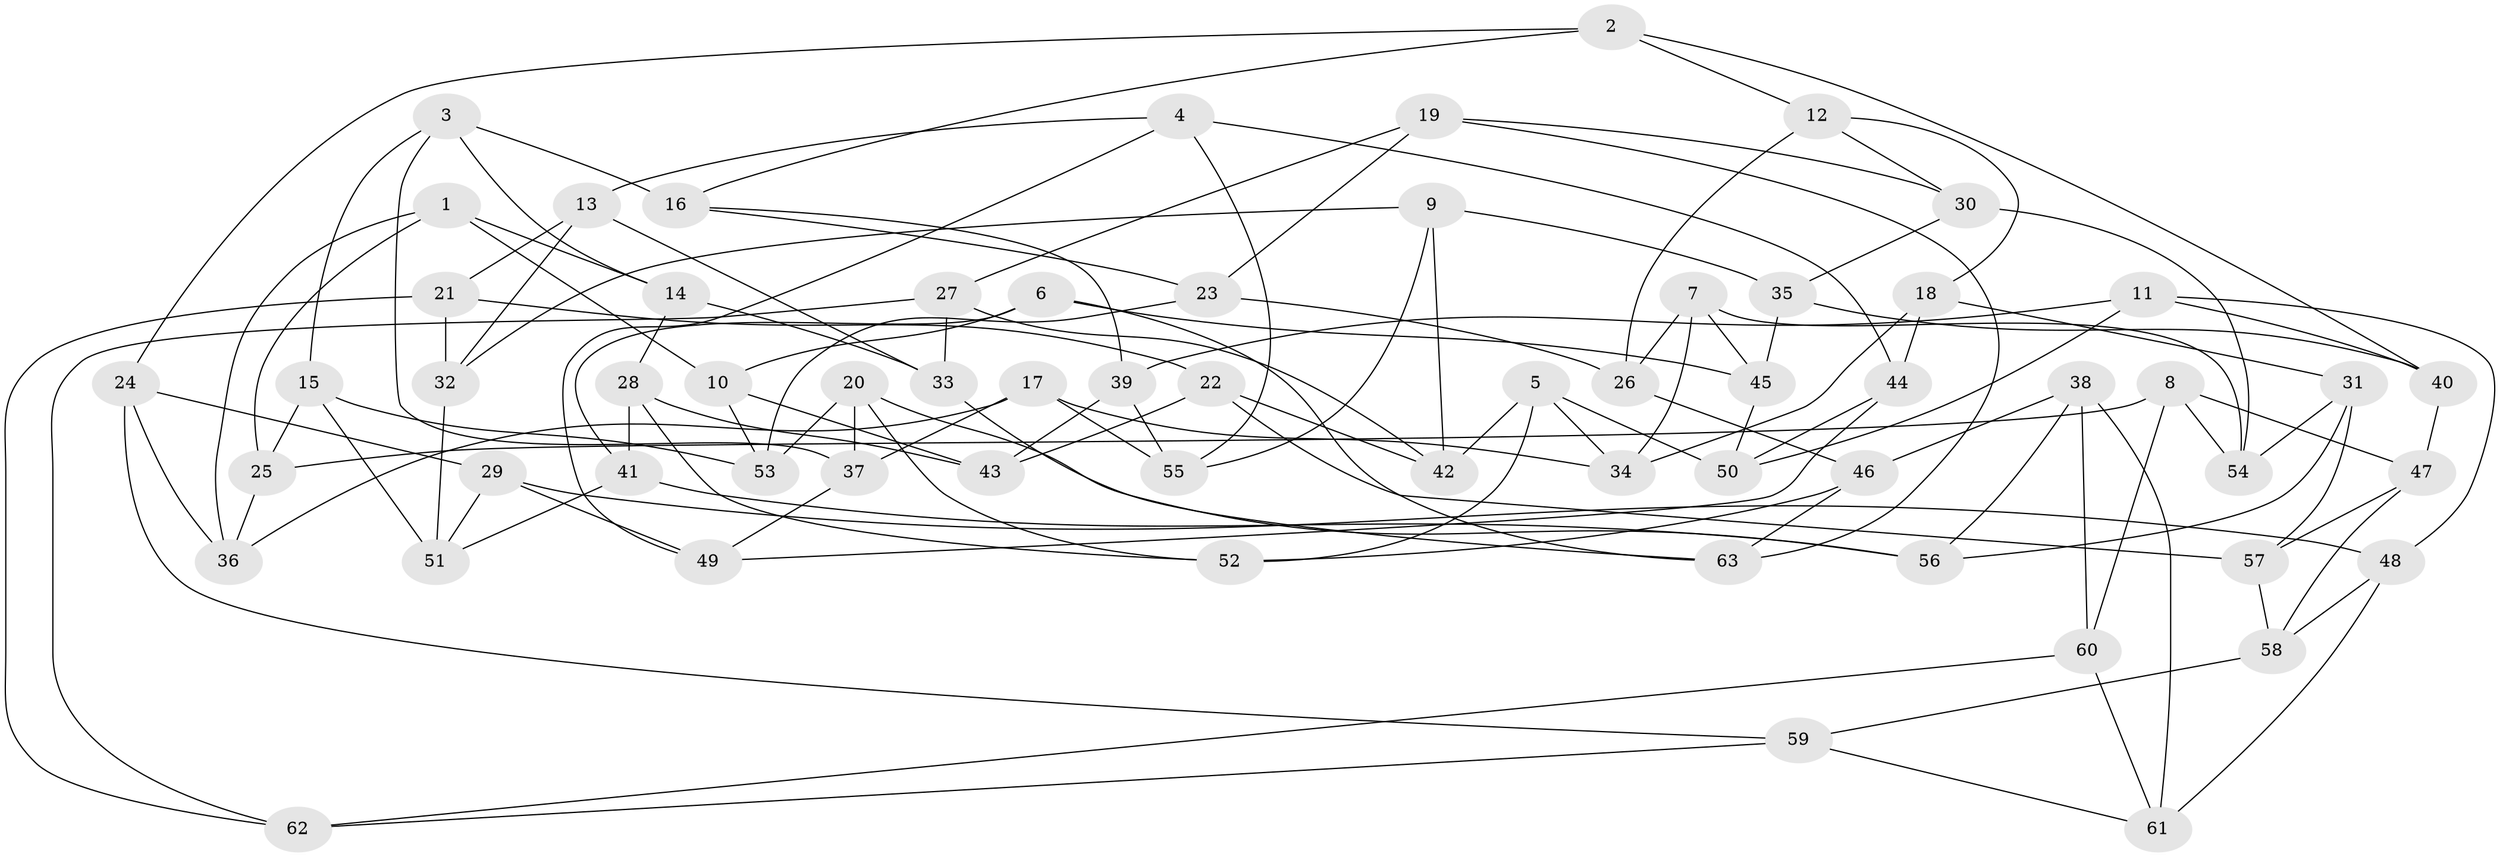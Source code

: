 // coarse degree distribution, {5: 0.1, 4: 0.15, 6: 0.3, 7: 0.3, 8: 0.15}
// Generated by graph-tools (version 1.1) at 2025/38/03/04/25 23:38:18]
// undirected, 63 vertices, 126 edges
graph export_dot {
  node [color=gray90,style=filled];
  1;
  2;
  3;
  4;
  5;
  6;
  7;
  8;
  9;
  10;
  11;
  12;
  13;
  14;
  15;
  16;
  17;
  18;
  19;
  20;
  21;
  22;
  23;
  24;
  25;
  26;
  27;
  28;
  29;
  30;
  31;
  32;
  33;
  34;
  35;
  36;
  37;
  38;
  39;
  40;
  41;
  42;
  43;
  44;
  45;
  46;
  47;
  48;
  49;
  50;
  51;
  52;
  53;
  54;
  55;
  56;
  57;
  58;
  59;
  60;
  61;
  62;
  63;
  1 -- 10;
  1 -- 14;
  1 -- 36;
  1 -- 25;
  2 -- 16;
  2 -- 24;
  2 -- 12;
  2 -- 40;
  3 -- 37;
  3 -- 15;
  3 -- 14;
  3 -- 16;
  4 -- 44;
  4 -- 55;
  4 -- 13;
  4 -- 49;
  5 -- 34;
  5 -- 50;
  5 -- 42;
  5 -- 52;
  6 -- 63;
  6 -- 10;
  6 -- 41;
  6 -- 45;
  7 -- 34;
  7 -- 45;
  7 -- 54;
  7 -- 26;
  8 -- 60;
  8 -- 54;
  8 -- 25;
  8 -- 47;
  9 -- 32;
  9 -- 42;
  9 -- 55;
  9 -- 35;
  10 -- 43;
  10 -- 53;
  11 -- 40;
  11 -- 39;
  11 -- 48;
  11 -- 50;
  12 -- 18;
  12 -- 26;
  12 -- 30;
  13 -- 32;
  13 -- 21;
  13 -- 33;
  14 -- 33;
  14 -- 28;
  15 -- 53;
  15 -- 25;
  15 -- 51;
  16 -- 23;
  16 -- 39;
  17 -- 55;
  17 -- 34;
  17 -- 37;
  17 -- 36;
  18 -- 34;
  18 -- 44;
  18 -- 31;
  19 -- 63;
  19 -- 30;
  19 -- 27;
  19 -- 23;
  20 -- 56;
  20 -- 52;
  20 -- 53;
  20 -- 37;
  21 -- 62;
  21 -- 22;
  21 -- 32;
  22 -- 57;
  22 -- 43;
  22 -- 42;
  23 -- 26;
  23 -- 53;
  24 -- 59;
  24 -- 29;
  24 -- 36;
  25 -- 36;
  26 -- 46;
  27 -- 42;
  27 -- 62;
  27 -- 33;
  28 -- 41;
  28 -- 43;
  28 -- 52;
  29 -- 48;
  29 -- 51;
  29 -- 49;
  30 -- 35;
  30 -- 54;
  31 -- 54;
  31 -- 56;
  31 -- 57;
  32 -- 51;
  33 -- 63;
  35 -- 45;
  35 -- 40;
  37 -- 49;
  38 -- 60;
  38 -- 46;
  38 -- 56;
  38 -- 61;
  39 -- 55;
  39 -- 43;
  40 -- 47;
  41 -- 56;
  41 -- 51;
  44 -- 49;
  44 -- 50;
  45 -- 50;
  46 -- 63;
  46 -- 52;
  47 -- 57;
  47 -- 58;
  48 -- 58;
  48 -- 61;
  57 -- 58;
  58 -- 59;
  59 -- 61;
  59 -- 62;
  60 -- 61;
  60 -- 62;
}
